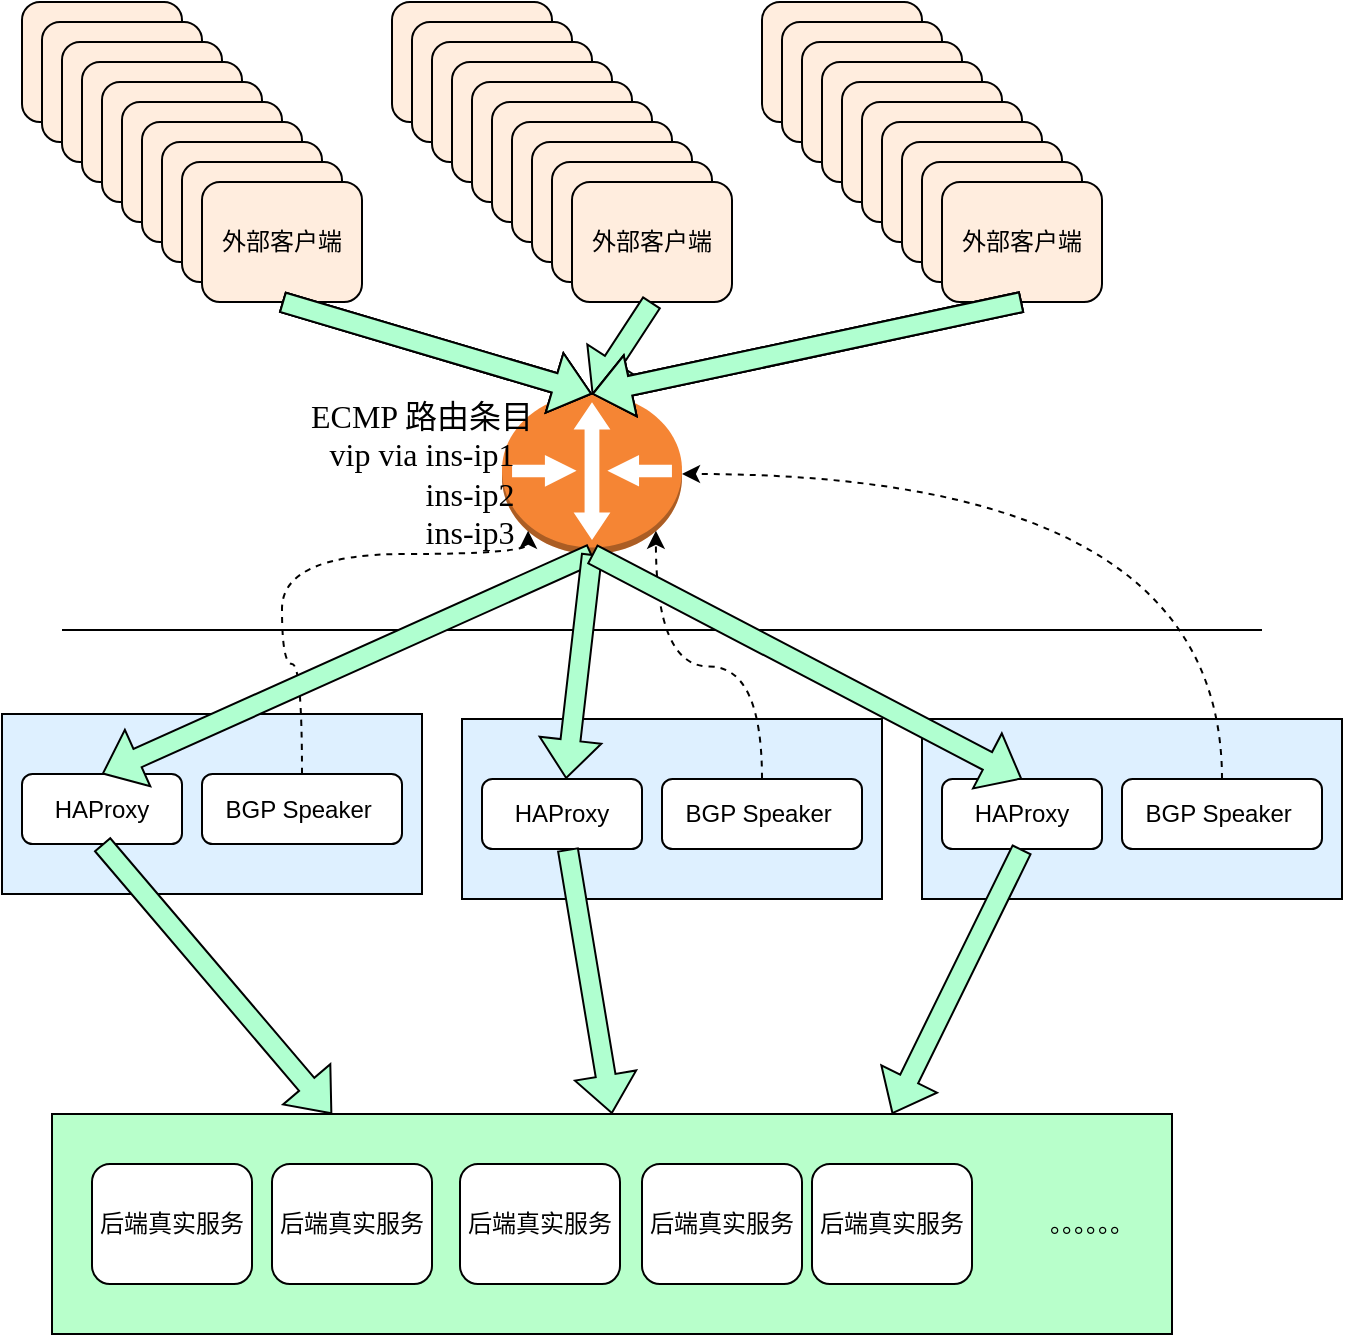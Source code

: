 <mxfile version="20.2.8" type="github">
  <diagram id="IzedzpKgEfjYTyYAFZdJ" name="第 1 页">
    <mxGraphModel dx="1422" dy="754" grid="1" gridSize="10" guides="1" tooltips="1" connect="1" arrows="1" fold="1" page="1" pageScale="1" pageWidth="827" pageHeight="1169" math="0" shadow="0">
      <root>
        <mxCell id="0" />
        <mxCell id="1" parent="0" />
        <mxCell id="lkru97uIpmWRwWarypAv-1" value="" style="rounded=0;whiteSpace=wrap;html=1;fillColor=#B8FFCB;" vertex="1" parent="1">
          <mxGeometry x="155" y="560" width="560" height="110" as="geometry" />
        </mxCell>
        <mxCell id="KsOO_eV6GUDWFjVujnLH-1" value="" style="outlineConnect=0;dashed=0;verticalLabelPosition=bottom;verticalAlign=top;align=center;html=1;shape=mxgraph.aws3.router;fillColor=#F58534;gradientColor=none;" parent="1" vertex="1">
          <mxGeometry x="380" y="200" width="90" height="80" as="geometry" />
        </mxCell>
        <mxCell id="KsOO_eV6GUDWFjVujnLH-2" value="" style="endArrow=none;html=1;rounded=0;" parent="1" edge="1">
          <mxGeometry width="50" height="50" relative="1" as="geometry">
            <mxPoint x="160" y="318" as="sourcePoint" />
            <mxPoint x="760" y="318" as="targetPoint" />
          </mxGeometry>
        </mxCell>
        <mxCell id="KsOO_eV6GUDWFjVujnLH-4" value="" style="rounded=0;whiteSpace=wrap;html=1;fillColor=#DEF0FF;" parent="1" vertex="1">
          <mxGeometry x="130" y="360" width="210" height="90" as="geometry" />
        </mxCell>
        <mxCell id="KsOO_eV6GUDWFjVujnLH-8" value="HAProxy" style="rounded=1;whiteSpace=wrap;html=1;" parent="1" vertex="1">
          <mxGeometry x="140" y="390" width="80" height="35" as="geometry" />
        </mxCell>
        <mxCell id="lkru97uIpmWRwWarypAv-4" style="edgeStyle=orthogonalEdgeStyle;curved=1;rounded=0;orthogonalLoop=1;jettySize=auto;html=1;exitX=0.5;exitY=0;exitDx=0;exitDy=0;dashed=1;entryX=0.145;entryY=0.855;entryDx=0;entryDy=0;entryPerimeter=0;" edge="1" parent="1" source="KsOO_eV6GUDWFjVujnLH-9" target="KsOO_eV6GUDWFjVujnLH-1">
          <mxGeometry relative="1" as="geometry">
            <Array as="points">
              <mxPoint x="280" y="335" />
              <mxPoint x="270" y="335" />
              <mxPoint x="270" y="280" />
              <mxPoint x="393" y="280" />
            </Array>
          </mxGeometry>
        </mxCell>
        <mxCell id="KsOO_eV6GUDWFjVujnLH-9" value="BGP Speaker&amp;nbsp;" style="rounded=1;whiteSpace=wrap;html=1;" parent="1" vertex="1">
          <mxGeometry x="230" y="390" width="100" height="35" as="geometry" />
        </mxCell>
        <mxCell id="KsOO_eV6GUDWFjVujnLH-10" value="" style="rounded=0;whiteSpace=wrap;html=1;fillColor=#DEF0FF;" parent="1" vertex="1">
          <mxGeometry x="360" y="362.5" width="210" height="90" as="geometry" />
        </mxCell>
        <mxCell id="KsOO_eV6GUDWFjVujnLH-11" value="HAProxy" style="rounded=1;whiteSpace=wrap;html=1;" parent="1" vertex="1">
          <mxGeometry x="370" y="392.5" width="80" height="35" as="geometry" />
        </mxCell>
        <mxCell id="lkru97uIpmWRwWarypAv-5" style="edgeStyle=orthogonalEdgeStyle;curved=1;rounded=0;orthogonalLoop=1;jettySize=auto;html=1;exitX=0.5;exitY=0;exitDx=0;exitDy=0;dashed=1;entryX=0.855;entryY=0.855;entryDx=0;entryDy=0;entryPerimeter=0;" edge="1" parent="1" source="KsOO_eV6GUDWFjVujnLH-12" target="KsOO_eV6GUDWFjVujnLH-1">
          <mxGeometry relative="1" as="geometry" />
        </mxCell>
        <mxCell id="KsOO_eV6GUDWFjVujnLH-12" value="BGP Speaker&amp;nbsp;" style="rounded=1;whiteSpace=wrap;html=1;" parent="1" vertex="1">
          <mxGeometry x="460" y="392.5" width="100" height="35" as="geometry" />
        </mxCell>
        <mxCell id="KsOO_eV6GUDWFjVujnLH-13" value="" style="rounded=0;whiteSpace=wrap;html=1;fillColor=#DEF0FF;" parent="1" vertex="1">
          <mxGeometry x="590" y="362.5" width="210" height="90" as="geometry" />
        </mxCell>
        <mxCell id="KsOO_eV6GUDWFjVujnLH-14" value="HAProxy" style="rounded=1;whiteSpace=wrap;html=1;" parent="1" vertex="1">
          <mxGeometry x="600" y="392.5" width="80" height="35" as="geometry" />
        </mxCell>
        <mxCell id="lkru97uIpmWRwWarypAv-6" style="edgeStyle=orthogonalEdgeStyle;curved=1;rounded=0;orthogonalLoop=1;jettySize=auto;html=1;exitX=0.5;exitY=0;exitDx=0;exitDy=0;entryX=1;entryY=0.5;entryDx=0;entryDy=0;entryPerimeter=0;dashed=1;" edge="1" parent="1" source="KsOO_eV6GUDWFjVujnLH-15" target="KsOO_eV6GUDWFjVujnLH-1">
          <mxGeometry relative="1" as="geometry" />
        </mxCell>
        <mxCell id="KsOO_eV6GUDWFjVujnLH-15" value="BGP Speaker&amp;nbsp;" style="rounded=1;whiteSpace=wrap;html=1;" parent="1" vertex="1">
          <mxGeometry x="690" y="392.5" width="100" height="35" as="geometry" />
        </mxCell>
        <mxCell id="KsOO_eV6GUDWFjVujnLH-30" value="后端真实服务" style="rounded=1;whiteSpace=wrap;html=1;" parent="1" vertex="1">
          <mxGeometry x="175" y="585" width="80" height="60" as="geometry" />
        </mxCell>
        <mxCell id="KsOO_eV6GUDWFjVujnLH-31" value="后端真实服务" style="rounded=1;whiteSpace=wrap;html=1;" parent="1" vertex="1">
          <mxGeometry x="265" y="585" width="80" height="60" as="geometry" />
        </mxCell>
        <mxCell id="KsOO_eV6GUDWFjVujnLH-32" value="后端真实服务" style="rounded=1;whiteSpace=wrap;html=1;" parent="1" vertex="1">
          <mxGeometry x="359" y="585" width="80" height="60" as="geometry" />
        </mxCell>
        <mxCell id="KsOO_eV6GUDWFjVujnLH-33" value="后端真实服务" style="rounded=1;whiteSpace=wrap;html=1;" parent="1" vertex="1">
          <mxGeometry x="450" y="585" width="80" height="60" as="geometry" />
        </mxCell>
        <mxCell id="KsOO_eV6GUDWFjVujnLH-35" value="后端真实服务" style="rounded=1;whiteSpace=wrap;html=1;" parent="1" vertex="1">
          <mxGeometry x="535" y="585" width="80" height="60" as="geometry" />
        </mxCell>
        <mxCell id="KsOO_eV6GUDWFjVujnLH-36" value="外部客户端" style="rounded=1;whiteSpace=wrap;html=1;fillColor=#FFEDDE;" parent="1" vertex="1">
          <mxGeometry x="140" y="4" width="80" height="60" as="geometry" />
        </mxCell>
        <mxCell id="KsOO_eV6GUDWFjVujnLH-37" value="外部客户端" style="rounded=1;whiteSpace=wrap;html=1;fillColor=#FFEDDE;" parent="1" vertex="1">
          <mxGeometry x="150" y="14" width="80" height="60" as="geometry" />
        </mxCell>
        <mxCell id="KsOO_eV6GUDWFjVujnLH-38" value="外部客户端" style="rounded=1;whiteSpace=wrap;html=1;fillColor=#FFEDDE;" parent="1" vertex="1">
          <mxGeometry x="160" y="24" width="80" height="60" as="geometry" />
        </mxCell>
        <mxCell id="KsOO_eV6GUDWFjVujnLH-39" value="外部客户端" style="rounded=1;whiteSpace=wrap;html=1;fillColor=#FFEDDE;" parent="1" vertex="1">
          <mxGeometry x="170" y="34" width="80" height="60" as="geometry" />
        </mxCell>
        <mxCell id="KsOO_eV6GUDWFjVujnLH-40" value="外部客户端" style="rounded=1;whiteSpace=wrap;html=1;fillColor=#FFEDDE;" parent="1" vertex="1">
          <mxGeometry x="180" y="44" width="80" height="60" as="geometry" />
        </mxCell>
        <mxCell id="KsOO_eV6GUDWFjVujnLH-41" value="外部客户端" style="rounded=1;whiteSpace=wrap;html=1;fillColor=#FFEDDE;" parent="1" vertex="1">
          <mxGeometry x="190" y="54" width="80" height="60" as="geometry" />
        </mxCell>
        <mxCell id="KsOO_eV6GUDWFjVujnLH-42" value="外部客户端" style="rounded=1;whiteSpace=wrap;html=1;fillColor=#FFEDDE;" parent="1" vertex="1">
          <mxGeometry x="200" y="64" width="80" height="60" as="geometry" />
        </mxCell>
        <mxCell id="KsOO_eV6GUDWFjVujnLH-43" value="外部客户端" style="rounded=1;whiteSpace=wrap;html=1;fillColor=#FFEDDE;" parent="1" vertex="1">
          <mxGeometry x="210" y="74" width="80" height="60" as="geometry" />
        </mxCell>
        <mxCell id="KsOO_eV6GUDWFjVujnLH-44" value="外部客户端" style="rounded=1;whiteSpace=wrap;html=1;fillColor=#FFEDDE;" parent="1" vertex="1">
          <mxGeometry x="220" y="84" width="80" height="60" as="geometry" />
        </mxCell>
        <mxCell id="KsOO_eV6GUDWFjVujnLH-45" value="外部客户端" style="rounded=1;whiteSpace=wrap;html=1;fillColor=#FFEDDE;" parent="1" vertex="1">
          <mxGeometry x="230" y="94" width="80" height="60" as="geometry" />
        </mxCell>
        <mxCell id="KsOO_eV6GUDWFjVujnLH-46" value="外部客户端" style="rounded=1;whiteSpace=wrap;html=1;fillColor=#FFEDDE;" parent="1" vertex="1">
          <mxGeometry x="325" y="4" width="80" height="60" as="geometry" />
        </mxCell>
        <mxCell id="KsOO_eV6GUDWFjVujnLH-47" value="外部客户端" style="rounded=1;whiteSpace=wrap;html=1;fillColor=#FFEDDE;" parent="1" vertex="1">
          <mxGeometry x="335" y="14" width="80" height="60" as="geometry" />
        </mxCell>
        <mxCell id="KsOO_eV6GUDWFjVujnLH-48" value="外部客户端" style="rounded=1;whiteSpace=wrap;html=1;fillColor=#FFEDDE;" parent="1" vertex="1">
          <mxGeometry x="345" y="24" width="80" height="60" as="geometry" />
        </mxCell>
        <mxCell id="KsOO_eV6GUDWFjVujnLH-49" value="外部客户端" style="rounded=1;whiteSpace=wrap;html=1;fillColor=#FFEDDE;" parent="1" vertex="1">
          <mxGeometry x="355" y="34" width="80" height="60" as="geometry" />
        </mxCell>
        <mxCell id="KsOO_eV6GUDWFjVujnLH-50" value="外部客户端" style="rounded=1;whiteSpace=wrap;html=1;fillColor=#FFEDDE;" parent="1" vertex="1">
          <mxGeometry x="365" y="44" width="80" height="60" as="geometry" />
        </mxCell>
        <mxCell id="KsOO_eV6GUDWFjVujnLH-51" value="外部客户端" style="rounded=1;whiteSpace=wrap;html=1;fillColor=#FFEDDE;" parent="1" vertex="1">
          <mxGeometry x="375" y="54" width="80" height="60" as="geometry" />
        </mxCell>
        <mxCell id="KsOO_eV6GUDWFjVujnLH-52" value="外部客户端" style="rounded=1;whiteSpace=wrap;html=1;fillColor=#FFEDDE;" parent="1" vertex="1">
          <mxGeometry x="385" y="64" width="80" height="60" as="geometry" />
        </mxCell>
        <mxCell id="KsOO_eV6GUDWFjVujnLH-53" value="外部客户端" style="rounded=1;whiteSpace=wrap;html=1;fillColor=#FFEDDE;" parent="1" vertex="1">
          <mxGeometry x="395" y="74" width="80" height="60" as="geometry" />
        </mxCell>
        <mxCell id="KsOO_eV6GUDWFjVujnLH-54" value="外部客户端" style="rounded=1;whiteSpace=wrap;html=1;fillColor=#FFEDDE;" parent="1" vertex="1">
          <mxGeometry x="405" y="84" width="80" height="60" as="geometry" />
        </mxCell>
        <mxCell id="KsOO_eV6GUDWFjVujnLH-55" value="外部客户端" style="rounded=1;whiteSpace=wrap;html=1;fillColor=#FFEDDE;" parent="1" vertex="1">
          <mxGeometry x="415" y="94" width="80" height="60" as="geometry" />
        </mxCell>
        <mxCell id="KsOO_eV6GUDWFjVujnLH-56" value="外部客户端" style="rounded=1;whiteSpace=wrap;html=1;fillColor=#FFEDDE;" parent="1" vertex="1">
          <mxGeometry x="510" y="4" width="80" height="60" as="geometry" />
        </mxCell>
        <mxCell id="KsOO_eV6GUDWFjVujnLH-57" value="外部客户端" style="rounded=1;whiteSpace=wrap;html=1;fillColor=#FFEDDE;" parent="1" vertex="1">
          <mxGeometry x="520" y="14" width="80" height="60" as="geometry" />
        </mxCell>
        <mxCell id="KsOO_eV6GUDWFjVujnLH-58" value="外部客户端" style="rounded=1;whiteSpace=wrap;html=1;fillColor=#FFEDDE;" parent="1" vertex="1">
          <mxGeometry x="530" y="24" width="80" height="60" as="geometry" />
        </mxCell>
        <mxCell id="KsOO_eV6GUDWFjVujnLH-59" value="外部客户端" style="rounded=1;whiteSpace=wrap;html=1;fillColor=#FFEDDE;" parent="1" vertex="1">
          <mxGeometry x="540" y="34" width="80" height="60" as="geometry" />
        </mxCell>
        <mxCell id="KsOO_eV6GUDWFjVujnLH-60" value="外部客户端" style="rounded=1;whiteSpace=wrap;html=1;fillColor=#FFEDDE;" parent="1" vertex="1">
          <mxGeometry x="550" y="44" width="80" height="60" as="geometry" />
        </mxCell>
        <mxCell id="KsOO_eV6GUDWFjVujnLH-61" value="外部客户端" style="rounded=1;whiteSpace=wrap;html=1;fillColor=#FFEDDE;" parent="1" vertex="1">
          <mxGeometry x="560" y="54" width="80" height="60" as="geometry" />
        </mxCell>
        <mxCell id="KsOO_eV6GUDWFjVujnLH-62" value="外部客户端" style="rounded=1;whiteSpace=wrap;html=1;fillColor=#FFEDDE;" parent="1" vertex="1">
          <mxGeometry x="570" y="64" width="80" height="60" as="geometry" />
        </mxCell>
        <mxCell id="KsOO_eV6GUDWFjVujnLH-63" value="外部客户端" style="rounded=1;whiteSpace=wrap;html=1;fillColor=#FFEDDE;" parent="1" vertex="1">
          <mxGeometry x="580" y="74" width="80" height="60" as="geometry" />
        </mxCell>
        <mxCell id="KsOO_eV6GUDWFjVujnLH-64" value="外部客户端" style="rounded=1;whiteSpace=wrap;html=1;fillColor=#FFEDDE;" parent="1" vertex="1">
          <mxGeometry x="590" y="84" width="80" height="60" as="geometry" />
        </mxCell>
        <mxCell id="KsOO_eV6GUDWFjVujnLH-65" value="外部客户端" style="rounded=1;whiteSpace=wrap;html=1;fillColor=#FFEDDE;" parent="1" vertex="1">
          <mxGeometry x="600" y="94" width="80" height="60" as="geometry" />
        </mxCell>
        <mxCell id="KsOO_eV6GUDWFjVujnLH-68" value="" style="shape=flexArrow;endArrow=classic;html=1;rounded=0;entryX=0.5;entryY=0;entryDx=0;entryDy=0;entryPerimeter=0;exitX=0.5;exitY=1;exitDx=0;exitDy=0;" parent="1" source="KsOO_eV6GUDWFjVujnLH-45" target="KsOO_eV6GUDWFjVujnLH-1" edge="1">
          <mxGeometry width="50" height="50" relative="1" as="geometry">
            <mxPoint x="390" y="360" as="sourcePoint" />
            <mxPoint x="440" y="310" as="targetPoint" />
          </mxGeometry>
        </mxCell>
        <mxCell id="KsOO_eV6GUDWFjVujnLH-69" value="" style="shape=flexArrow;endArrow=classic;html=1;rounded=0;exitX=0.5;exitY=1;exitDx=0;exitDy=0;entryX=0.5;entryY=0;entryDx=0;entryDy=0;entryPerimeter=0;fillColor=#B0FFD0;" parent="1" source="KsOO_eV6GUDWFjVujnLH-55" target="KsOO_eV6GUDWFjVujnLH-1" edge="1">
          <mxGeometry width="50" height="50" relative="1" as="geometry">
            <mxPoint x="390" y="360" as="sourcePoint" />
            <mxPoint x="450" y="200" as="targetPoint" />
          </mxGeometry>
        </mxCell>
        <mxCell id="KsOO_eV6GUDWFjVujnLH-70" value="" style="shape=flexArrow;endArrow=classic;html=1;rounded=0;exitX=0.5;exitY=1;exitDx=0;exitDy=0;entryX=0.5;entryY=0;entryDx=0;entryDy=0;entryPerimeter=0;" parent="1" source="KsOO_eV6GUDWFjVujnLH-65" target="KsOO_eV6GUDWFjVujnLH-1" edge="1">
          <mxGeometry width="50" height="50" relative="1" as="geometry">
            <mxPoint x="390" y="360" as="sourcePoint" />
            <mxPoint x="440" y="220" as="targetPoint" />
          </mxGeometry>
        </mxCell>
        <mxCell id="KsOO_eV6GUDWFjVujnLH-71" value="" style="shape=flexArrow;endArrow=classic;html=1;rounded=0;exitX=0.5;exitY=1;exitDx=0;exitDy=0;exitPerimeter=0;entryX=0.5;entryY=0;entryDx=0;entryDy=0;fillColor=#B0FFD0;" parent="1" source="KsOO_eV6GUDWFjVujnLH-1" target="KsOO_eV6GUDWFjVujnLH-8" edge="1">
          <mxGeometry width="50" height="50" relative="1" as="geometry">
            <mxPoint x="390" y="360" as="sourcePoint" />
            <mxPoint x="440" y="310" as="targetPoint" />
          </mxGeometry>
        </mxCell>
        <mxCell id="KsOO_eV6GUDWFjVujnLH-72" value="" style="shape=flexArrow;endArrow=classic;html=1;rounded=0;exitX=0.5;exitY=1;exitDx=0;exitDy=0;exitPerimeter=0;fillColor=#B0FFD0;" parent="1" source="KsOO_eV6GUDWFjVujnLH-1" target="KsOO_eV6GUDWFjVujnLH-11" edge="1">
          <mxGeometry width="50" height="50" relative="1" as="geometry">
            <mxPoint x="390" y="360" as="sourcePoint" />
            <mxPoint x="440" y="310" as="targetPoint" />
          </mxGeometry>
        </mxCell>
        <mxCell id="KsOO_eV6GUDWFjVujnLH-73" value="" style="shape=flexArrow;endArrow=classic;html=1;rounded=0;exitX=0.5;exitY=1;exitDx=0;exitDy=0;exitPerimeter=0;entryX=0.5;entryY=0;entryDx=0;entryDy=0;fillColor=#B0FFD0;" parent="1" source="KsOO_eV6GUDWFjVujnLH-1" target="KsOO_eV6GUDWFjVujnLH-14" edge="1">
          <mxGeometry width="50" height="50" relative="1" as="geometry">
            <mxPoint x="390" y="360" as="sourcePoint" />
            <mxPoint x="440" y="310" as="targetPoint" />
          </mxGeometry>
        </mxCell>
        <mxCell id="KsOO_eV6GUDWFjVujnLH-74" value="" style="shape=flexArrow;endArrow=classic;html=1;rounded=0;exitX=0.5;exitY=1;exitDx=0;exitDy=0;entryX=0.25;entryY=0;entryDx=0;entryDy=0;fillColor=#B0FFD0;" parent="1" source="KsOO_eV6GUDWFjVujnLH-8" target="lkru97uIpmWRwWarypAv-1" edge="1">
          <mxGeometry width="50" height="50" relative="1" as="geometry">
            <mxPoint x="390" y="460" as="sourcePoint" />
            <mxPoint x="110" y="550" as="targetPoint" />
          </mxGeometry>
        </mxCell>
        <mxCell id="KsOO_eV6GUDWFjVujnLH-75" value="" style="shape=flexArrow;endArrow=classic;html=1;rounded=0;entryX=0.5;entryY=0;entryDx=0;entryDy=0;fillColor=#B0FFD0;" parent="1" source="KsOO_eV6GUDWFjVujnLH-11" edge="1" target="lkru97uIpmWRwWarypAv-1">
          <mxGeometry width="50" height="50" relative="1" as="geometry">
            <mxPoint x="390" y="460" as="sourcePoint" />
            <mxPoint x="260" y="460" as="targetPoint" />
          </mxGeometry>
        </mxCell>
        <mxCell id="KsOO_eV6GUDWFjVujnLH-76" value="" style="shape=flexArrow;endArrow=classic;html=1;rounded=0;exitX=0.5;exitY=1;exitDx=0;exitDy=0;entryX=0.75;entryY=0;entryDx=0;entryDy=0;fillColor=#B0FFD0;" parent="1" source="KsOO_eV6GUDWFjVujnLH-14" edge="1" target="lkru97uIpmWRwWarypAv-1">
          <mxGeometry width="50" height="50" relative="1" as="geometry">
            <mxPoint x="390" y="460" as="sourcePoint" />
            <mxPoint x="340" y="480" as="targetPoint" />
          </mxGeometry>
        </mxCell>
        <mxCell id="lkru97uIpmWRwWarypAv-2" value="。。。。。。" style="text;html=1;strokeColor=none;fillColor=none;align=center;verticalAlign=middle;whiteSpace=wrap;rounded=0;" vertex="1" parent="1">
          <mxGeometry x="635" y="600" width="80" height="30" as="geometry" />
        </mxCell>
        <mxCell id="lkru97uIpmWRwWarypAv-11" value="" style="shape=flexArrow;endArrow=classic;html=1;rounded=0;entryX=0.5;entryY=0;entryDx=0;entryDy=0;entryPerimeter=0;exitX=0.5;exitY=1;exitDx=0;exitDy=0;" edge="1" parent="1">
          <mxGeometry width="50" height="50" relative="1" as="geometry">
            <mxPoint x="270" y="154" as="sourcePoint" />
            <mxPoint x="425" y="200" as="targetPoint" />
          </mxGeometry>
        </mxCell>
        <mxCell id="lkru97uIpmWRwWarypAv-12" value="" style="shape=flexArrow;endArrow=classic;html=1;rounded=0;entryX=0.5;entryY=0;entryDx=0;entryDy=0;entryPerimeter=0;exitX=0.5;exitY=1;exitDx=0;exitDy=0;strokeColor=#000000;fillColor=#B0FFD0;" edge="1" parent="1">
          <mxGeometry width="50" height="50" relative="1" as="geometry">
            <mxPoint x="270" y="154" as="sourcePoint" />
            <mxPoint x="425" y="200" as="targetPoint" />
          </mxGeometry>
        </mxCell>
        <mxCell id="lkru97uIpmWRwWarypAv-13" value="" style="shape=flexArrow;endArrow=classic;html=1;rounded=0;exitX=0.5;exitY=1;exitDx=0;exitDy=0;entryX=0.5;entryY=0;entryDx=0;entryDy=0;entryPerimeter=0;" edge="1" parent="1">
          <mxGeometry width="50" height="50" relative="1" as="geometry">
            <mxPoint x="640" y="154" as="sourcePoint" />
            <mxPoint x="425" y="200" as="targetPoint" />
          </mxGeometry>
        </mxCell>
        <mxCell id="lkru97uIpmWRwWarypAv-14" value="" style="shape=flexArrow;endArrow=classic;html=1;rounded=0;exitX=0.5;exitY=1;exitDx=0;exitDy=0;entryX=0.5;entryY=0;entryDx=0;entryDy=0;entryPerimeter=0;fillColor=#B0FFD0;" edge="1" parent="1">
          <mxGeometry width="50" height="50" relative="1" as="geometry">
            <mxPoint x="640" y="154" as="sourcePoint" />
            <mxPoint x="425" y="200" as="targetPoint" />
          </mxGeometry>
        </mxCell>
        <mxCell id="lkru97uIpmWRwWarypAv-17" value="ECMP 路由条目&lt;br&gt;vip via ins-ip1&lt;br style=&quot;font-size: 16px;&quot;&gt;&amp;nbsp; &amp;nbsp; &amp;nbsp; &amp;nbsp; &amp;nbsp; &amp;nbsp; ins-ip2&lt;br style=&quot;font-size: 16px;&quot;&gt;&amp;nbsp; &amp;nbsp; &amp;nbsp; &amp;nbsp; &amp;nbsp; &amp;nbsp; ins-ip3" style="text;html=1;strokeColor=none;fillColor=none;align=center;verticalAlign=middle;whiteSpace=wrap;rounded=0;fontFamily=Comic Sans MS;fontSize=16;" vertex="1" parent="1">
          <mxGeometry x="270" y="200" width="140" height="80" as="geometry" />
        </mxCell>
      </root>
    </mxGraphModel>
  </diagram>
</mxfile>
